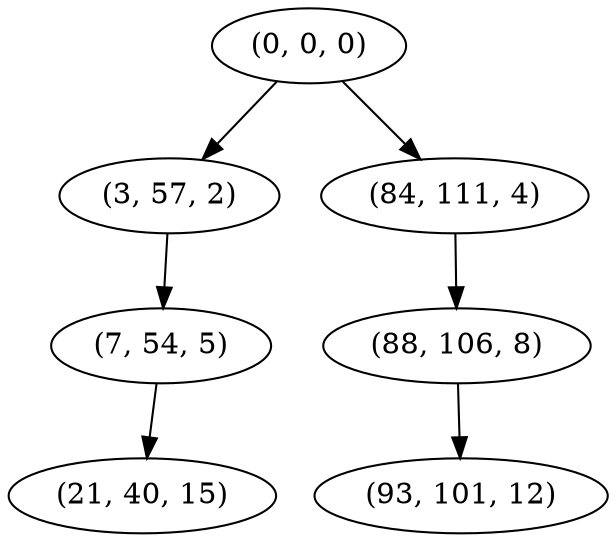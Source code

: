 digraph tree {
    "(0, 0, 0)";
    "(3, 57, 2)";
    "(7, 54, 5)";
    "(21, 40, 15)";
    "(84, 111, 4)";
    "(88, 106, 8)";
    "(93, 101, 12)";
    "(0, 0, 0)" -> "(3, 57, 2)";
    "(0, 0, 0)" -> "(84, 111, 4)";
    "(3, 57, 2)" -> "(7, 54, 5)";
    "(7, 54, 5)" -> "(21, 40, 15)";
    "(84, 111, 4)" -> "(88, 106, 8)";
    "(88, 106, 8)" -> "(93, 101, 12)";
}
